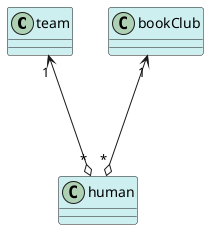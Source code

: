 @startuml Question 4: Examples

skinparam {
    backgroundColor white
}
skinparam class {
    backgroundColor #CDEFF0
}

team "1" <---o "*" human

bookClub "1" <---o "*" human

@enduml




' Use Alt + D to open PUML Preview